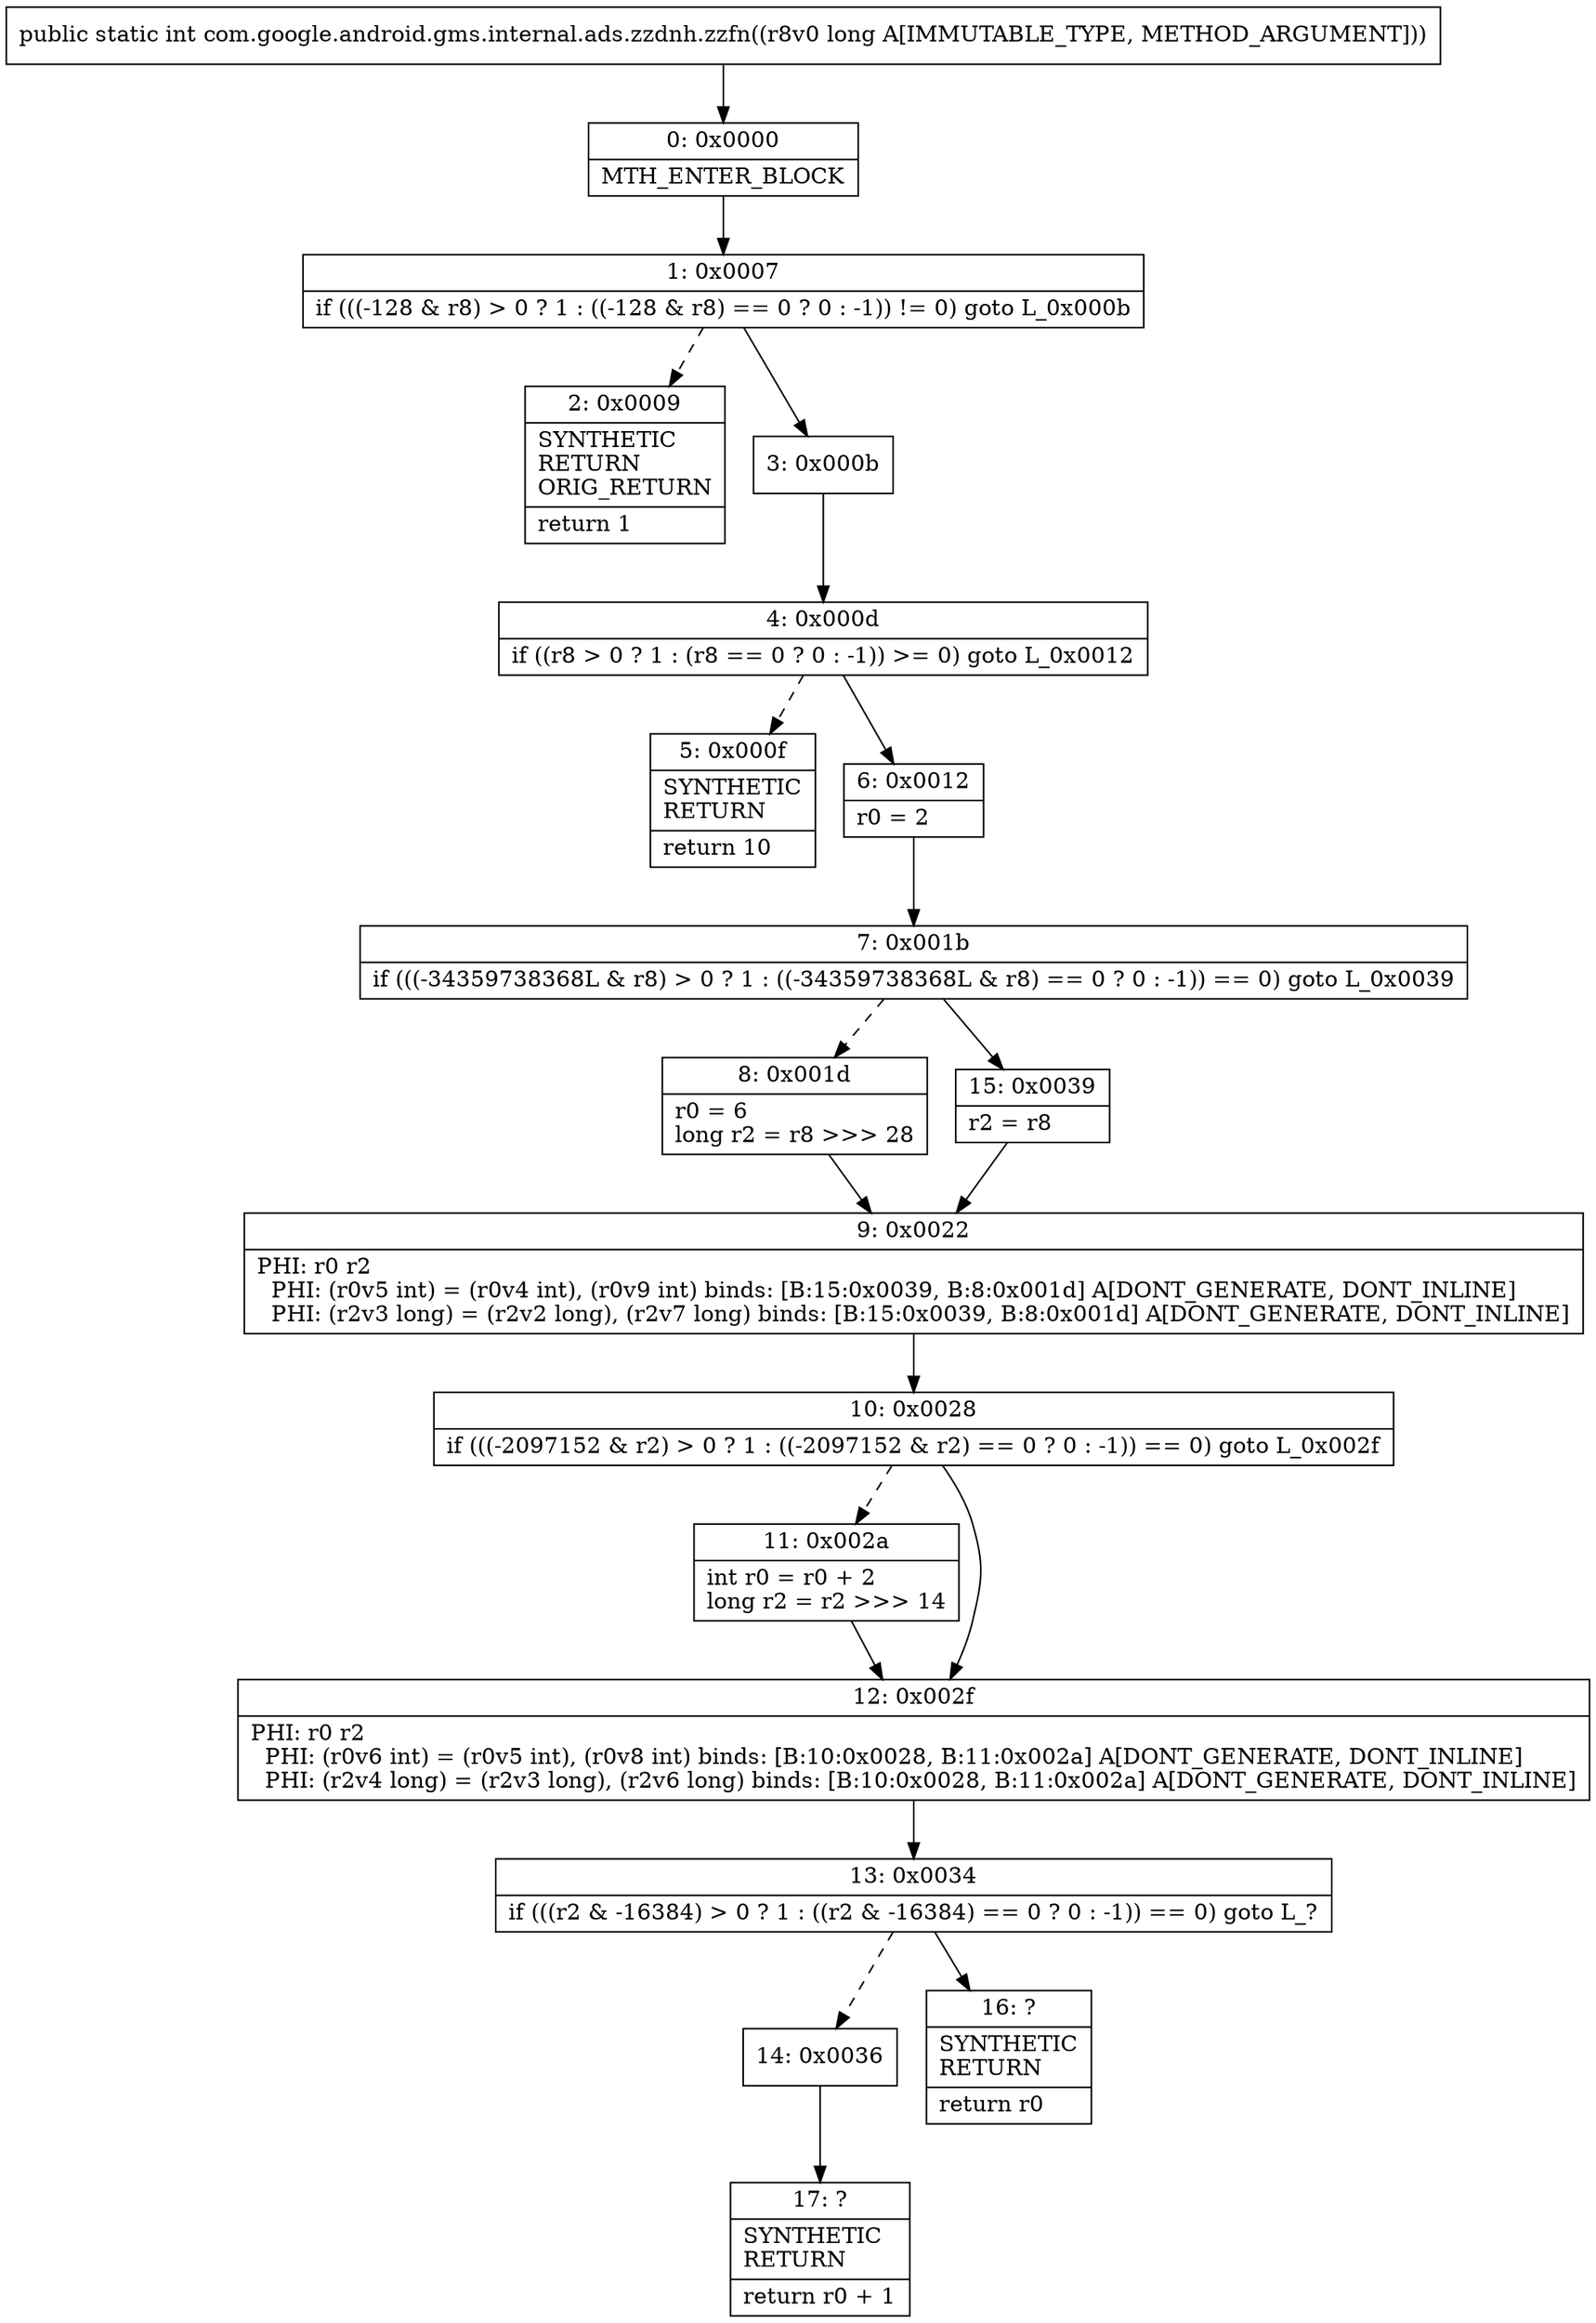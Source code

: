 digraph "CFG forcom.google.android.gms.internal.ads.zzdnh.zzfn(J)I" {
Node_0 [shape=record,label="{0\:\ 0x0000|MTH_ENTER_BLOCK\l}"];
Node_1 [shape=record,label="{1\:\ 0x0007|if (((\-128 & r8) \> 0 ? 1 : ((\-128 & r8) == 0 ? 0 : \-1)) != 0) goto L_0x000b\l}"];
Node_2 [shape=record,label="{2\:\ 0x0009|SYNTHETIC\lRETURN\lORIG_RETURN\l|return 1\l}"];
Node_3 [shape=record,label="{3\:\ 0x000b}"];
Node_4 [shape=record,label="{4\:\ 0x000d|if ((r8 \> 0 ? 1 : (r8 == 0 ? 0 : \-1)) \>= 0) goto L_0x0012\l}"];
Node_5 [shape=record,label="{5\:\ 0x000f|SYNTHETIC\lRETURN\l|return 10\l}"];
Node_6 [shape=record,label="{6\:\ 0x0012|r0 = 2\l}"];
Node_7 [shape=record,label="{7\:\ 0x001b|if (((\-34359738368L & r8) \> 0 ? 1 : ((\-34359738368L & r8) == 0 ? 0 : \-1)) == 0) goto L_0x0039\l}"];
Node_8 [shape=record,label="{8\:\ 0x001d|r0 = 6\llong r2 = r8 \>\>\> 28\l}"];
Node_9 [shape=record,label="{9\:\ 0x0022|PHI: r0 r2 \l  PHI: (r0v5 int) = (r0v4 int), (r0v9 int) binds: [B:15:0x0039, B:8:0x001d] A[DONT_GENERATE, DONT_INLINE]\l  PHI: (r2v3 long) = (r2v2 long), (r2v7 long) binds: [B:15:0x0039, B:8:0x001d] A[DONT_GENERATE, DONT_INLINE]\l}"];
Node_10 [shape=record,label="{10\:\ 0x0028|if (((\-2097152 & r2) \> 0 ? 1 : ((\-2097152 & r2) == 0 ? 0 : \-1)) == 0) goto L_0x002f\l}"];
Node_11 [shape=record,label="{11\:\ 0x002a|int r0 = r0 + 2\llong r2 = r2 \>\>\> 14\l}"];
Node_12 [shape=record,label="{12\:\ 0x002f|PHI: r0 r2 \l  PHI: (r0v6 int) = (r0v5 int), (r0v8 int) binds: [B:10:0x0028, B:11:0x002a] A[DONT_GENERATE, DONT_INLINE]\l  PHI: (r2v4 long) = (r2v3 long), (r2v6 long) binds: [B:10:0x0028, B:11:0x002a] A[DONT_GENERATE, DONT_INLINE]\l}"];
Node_13 [shape=record,label="{13\:\ 0x0034|if (((r2 & \-16384) \> 0 ? 1 : ((r2 & \-16384) == 0 ? 0 : \-1)) == 0) goto L_?\l}"];
Node_14 [shape=record,label="{14\:\ 0x0036}"];
Node_15 [shape=record,label="{15\:\ 0x0039|r2 = r8\l}"];
Node_16 [shape=record,label="{16\:\ ?|SYNTHETIC\lRETURN\l|return r0\l}"];
Node_17 [shape=record,label="{17\:\ ?|SYNTHETIC\lRETURN\l|return r0 + 1\l}"];
MethodNode[shape=record,label="{public static int com.google.android.gms.internal.ads.zzdnh.zzfn((r8v0 long A[IMMUTABLE_TYPE, METHOD_ARGUMENT])) }"];
MethodNode -> Node_0;
Node_0 -> Node_1;
Node_1 -> Node_2[style=dashed];
Node_1 -> Node_3;
Node_3 -> Node_4;
Node_4 -> Node_5[style=dashed];
Node_4 -> Node_6;
Node_6 -> Node_7;
Node_7 -> Node_8[style=dashed];
Node_7 -> Node_15;
Node_8 -> Node_9;
Node_9 -> Node_10;
Node_10 -> Node_11[style=dashed];
Node_10 -> Node_12;
Node_11 -> Node_12;
Node_12 -> Node_13;
Node_13 -> Node_14[style=dashed];
Node_13 -> Node_16;
Node_14 -> Node_17;
Node_15 -> Node_9;
}

